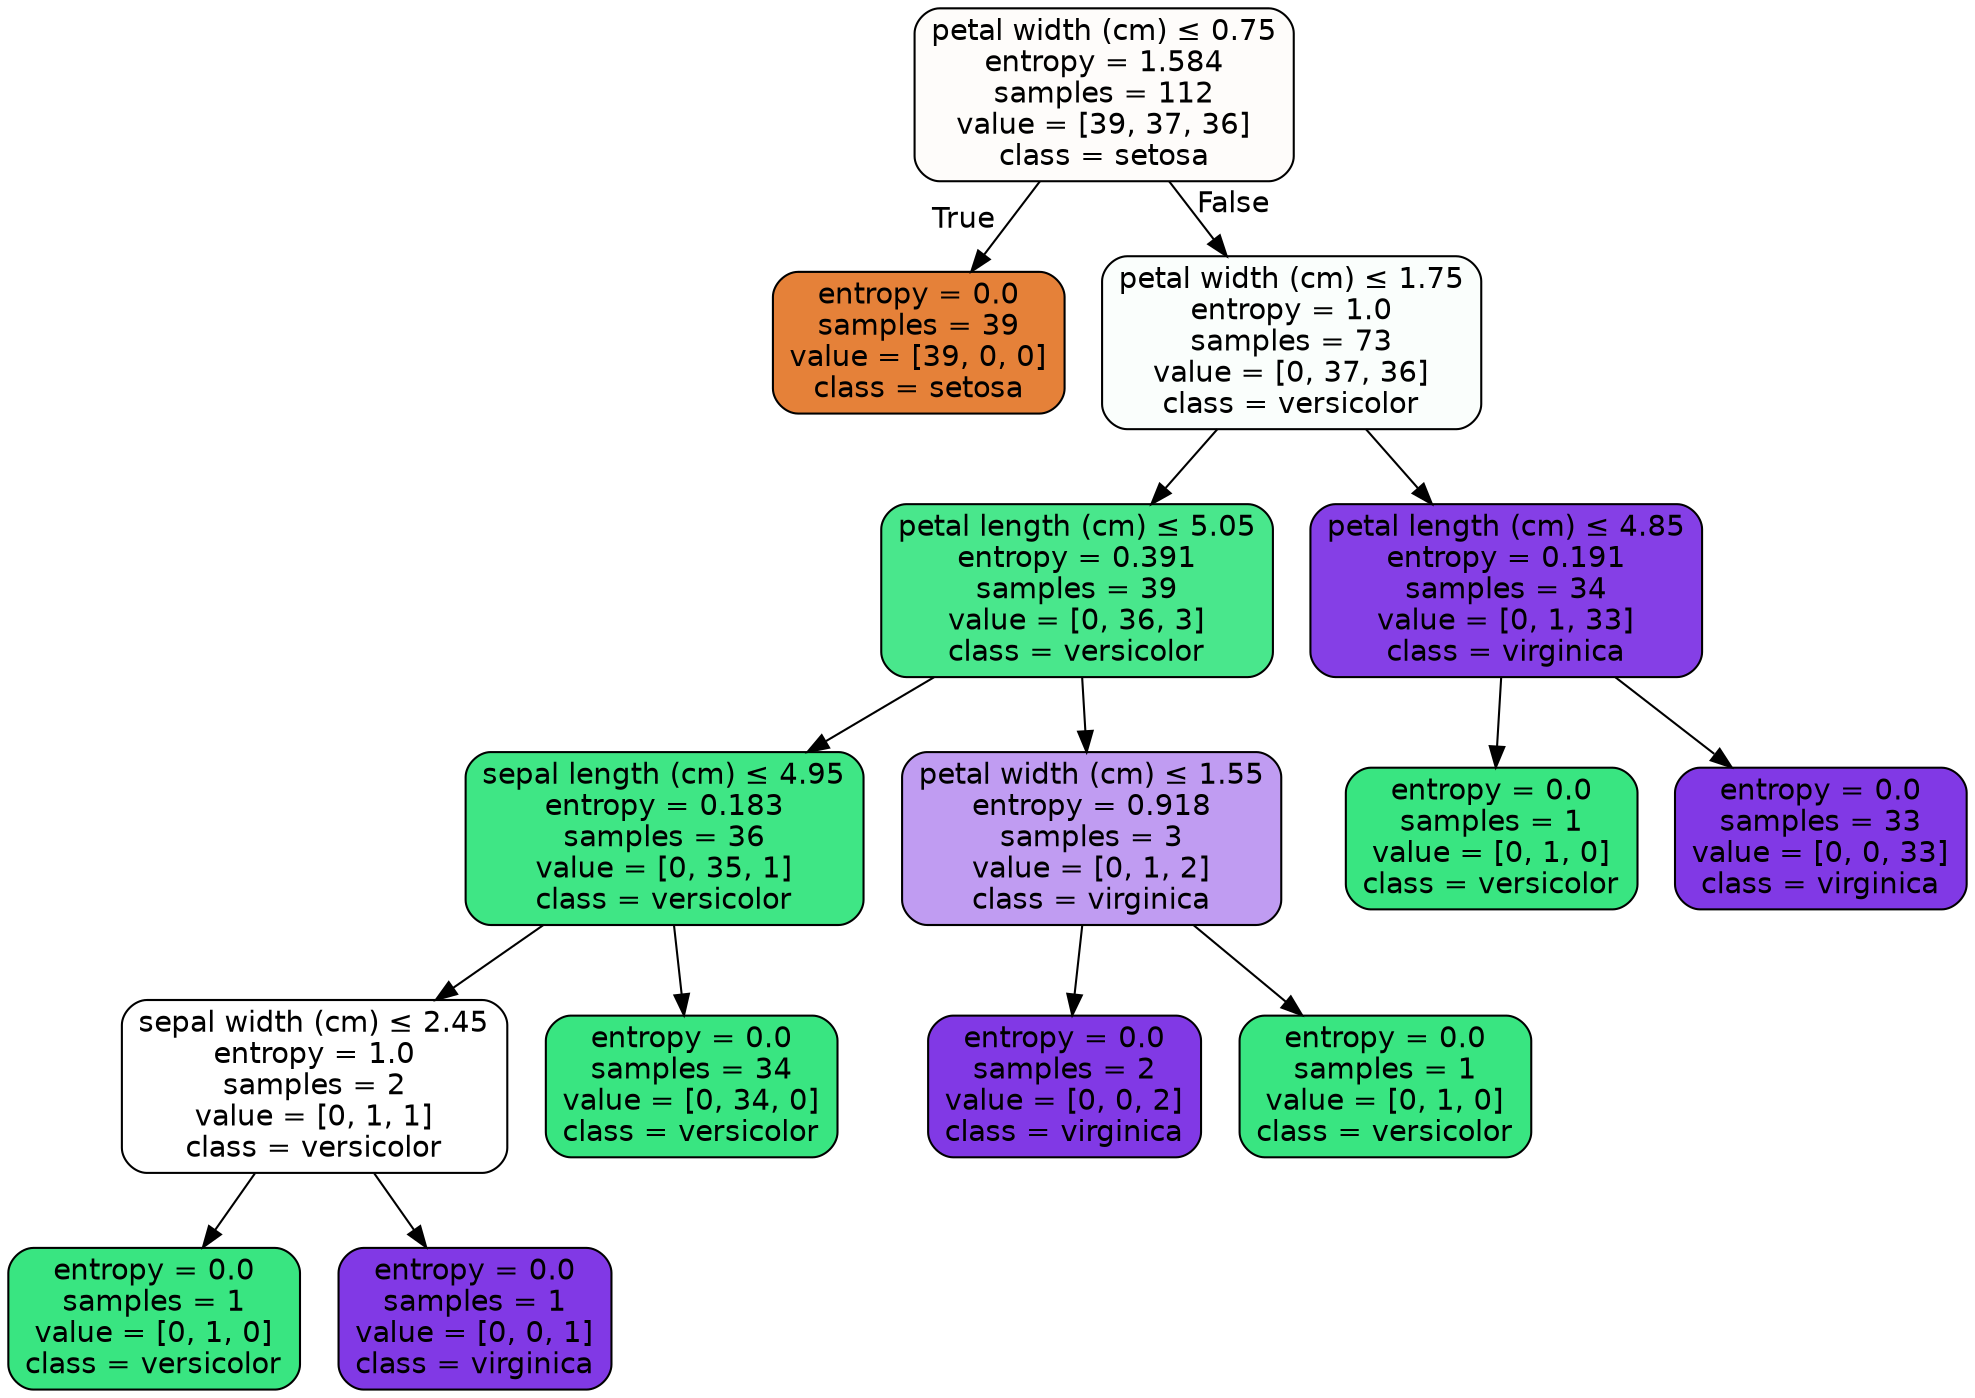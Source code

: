 digraph Tree {
node [shape=box, style="filled, rounded", color="black", fontname="helvetica"] ;
edge [fontname="helvetica"] ;
0 [label=<petal width (cm) &le; 0.75<br/>entropy = 1.584<br/>samples = 112<br/>value = [39, 37, 36]<br/>class = setosa>, fillcolor="#fefcfa"] ;
1 [label=<entropy = 0.0<br/>samples = 39<br/>value = [39, 0, 0]<br/>class = setosa>, fillcolor="#e58139"] ;
0 -> 1 [labeldistance=2.5, labelangle=45, headlabel="True"] ;
2 [label=<petal width (cm) &le; 1.75<br/>entropy = 1.0<br/>samples = 73<br/>value = [0, 37, 36]<br/>class = versicolor>, fillcolor="#fafefc"] ;
0 -> 2 [labeldistance=2.5, labelangle=-45, headlabel="False"] ;
3 [label=<petal length (cm) &le; 5.05<br/>entropy = 0.391<br/>samples = 39<br/>value = [0, 36, 3]<br/>class = versicolor>, fillcolor="#49e78c"] ;
2 -> 3 ;
4 [label=<sepal length (cm) &le; 4.95<br/>entropy = 0.183<br/>samples = 36<br/>value = [0, 35, 1]<br/>class = versicolor>, fillcolor="#3fe685"] ;
3 -> 4 ;
5 [label=<sepal width (cm) &le; 2.45<br/>entropy = 1.0<br/>samples = 2<br/>value = [0, 1, 1]<br/>class = versicolor>, fillcolor="#ffffff"] ;
4 -> 5 ;
6 [label=<entropy = 0.0<br/>samples = 1<br/>value = [0, 1, 0]<br/>class = versicolor>, fillcolor="#39e581"] ;
5 -> 6 ;
7 [label=<entropy = 0.0<br/>samples = 1<br/>value = [0, 0, 1]<br/>class = virginica>, fillcolor="#8139e5"] ;
5 -> 7 ;
8 [label=<entropy = 0.0<br/>samples = 34<br/>value = [0, 34, 0]<br/>class = versicolor>, fillcolor="#39e581"] ;
4 -> 8 ;
9 [label=<petal width (cm) &le; 1.55<br/>entropy = 0.918<br/>samples = 3<br/>value = [0, 1, 2]<br/>class = virginica>, fillcolor="#c09cf2"] ;
3 -> 9 ;
10 [label=<entropy = 0.0<br/>samples = 2<br/>value = [0, 0, 2]<br/>class = virginica>, fillcolor="#8139e5"] ;
9 -> 10 ;
11 [label=<entropy = 0.0<br/>samples = 1<br/>value = [0, 1, 0]<br/>class = versicolor>, fillcolor="#39e581"] ;
9 -> 11 ;
12 [label=<petal length (cm) &le; 4.85<br/>entropy = 0.191<br/>samples = 34<br/>value = [0, 1, 33]<br/>class = virginica>, fillcolor="#853fe6"] ;
2 -> 12 ;
13 [label=<entropy = 0.0<br/>samples = 1<br/>value = [0, 1, 0]<br/>class = versicolor>, fillcolor="#39e581"] ;
12 -> 13 ;
14 [label=<entropy = 0.0<br/>samples = 33<br/>value = [0, 0, 33]<br/>class = virginica>, fillcolor="#8139e5"] ;
12 -> 14 ;
}